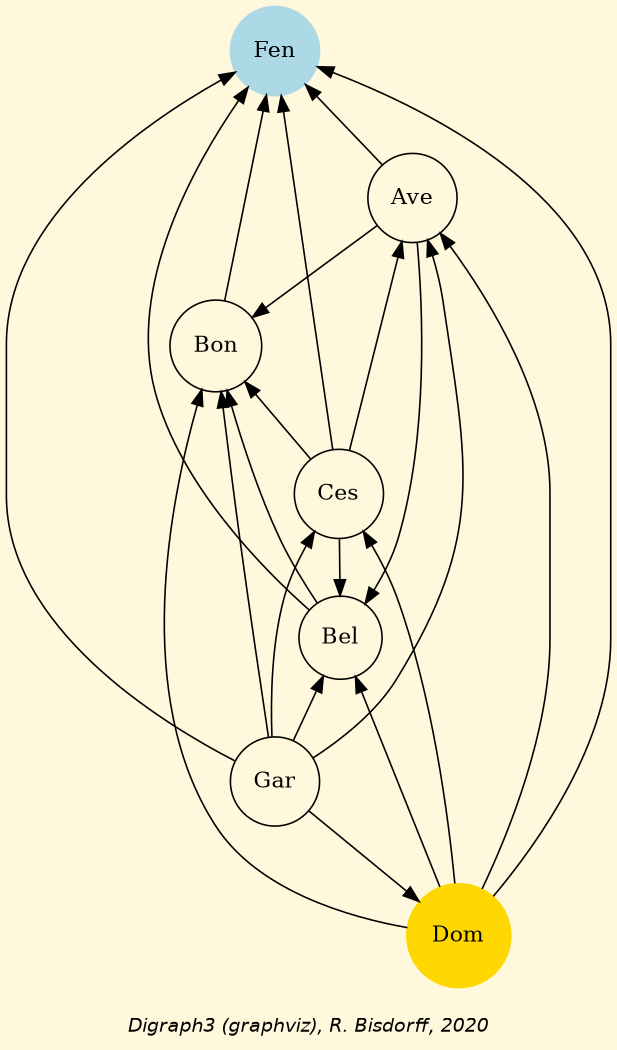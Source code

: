 digraph G {
graph [ bgcolor = cornsilk, fontname = "Helvetica-Oblique",
 fontsize = 12,
 label = "\nDigraph3 (graphviz), R. Bisdorff, 2020", size="7,7"];
n1 [shape = "circle", label = "Ave"];
n2 [shape = "circle", label = "Bon"];
n3 [shape = "circle", label = "Ces"];
n4 [shape = "circle", label = "Dom", style = "filled", color = gold];
n5 [shape = "circle", label = "Bel"];
n6 [shape = "circle", label = "Fen", style = "filled", color = lightblue];
n7 [shape = "circle", label = "Gar"];
n1-> n2 [dir=forward, color=black] ;
n1-> n3 [dir=back, color=black] ;
n1-> n4 [dir=back, color=black] ;
n1-> n5 [dir=forward, color=black] ;
n1-> n6 [dir=forward, color=black] ;
n1-> n7 [dir=back, color=black] ;
n2-> n3 [dir=back, color=black] ;
n2-> n4 [dir=back, color=black] ;
n2-> n5 [dir=back, color=black] ;
n2-> n6 [dir=forward, color=black] ;
n2-> n7 [dir=back, color=black] ;
n3-> n4 [dir=back, color=black] ;
n3-> n5 [dir=forward, color=black] ;
n3-> n6 [dir=forward, color=black] ;
n3-> n7 [dir=back, color=black] ;
n4-> n5 [dir=forward, color=black] ;
n4-> n6 [dir=forward, color=black] ;
n4-> n7 [dir=back, color=black] ;
n5-> n6 [dir=forward, color=black] ;
n5-> n7 [dir=back, color=black] ;
n6-> n7 [dir=back, color=black] ;
{rank=max; n4 }
{rank=min; n6 }
}
